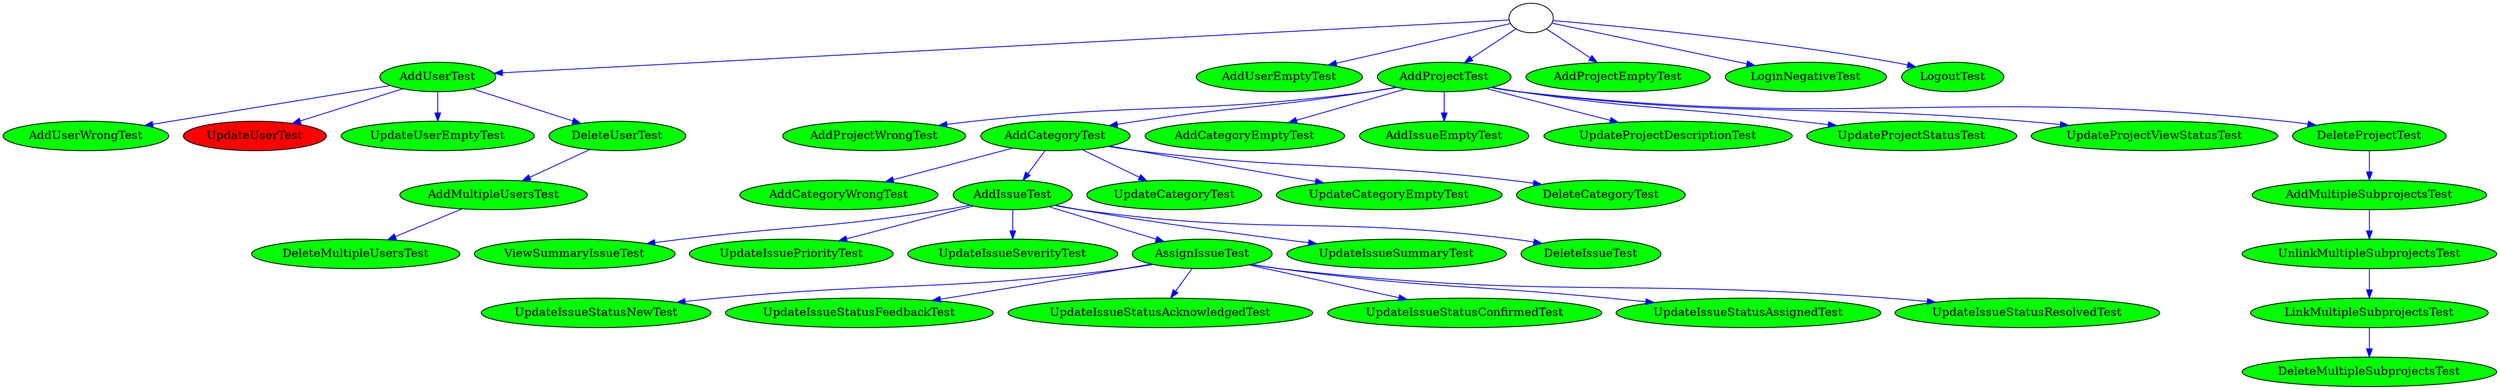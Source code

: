 strict digraph G {
root_925284253 [ label="" color = "black" ];
AddUserTest_1500687265 [ label="AddUserTest" fillcolor="green" style="filled" fontcolor="black" ];
AddUserEmptyTest_816631564 [ label="AddUserEmptyTest" fillcolor="green" style="filled" fontcolor="black" ];
AddProjectTest_1197388394 [ label="AddProjectTest" fillcolor="green" style="filled" fontcolor="black" ];
AddProjectEmptyTest_1438232987 [ label="AddProjectEmptyTest" fillcolor="green" style="filled" fontcolor="black" ];
LoginNegativeTest_308330286 [ label="LoginNegativeTest" fillcolor="green" style="filled" fontcolor="black" ];
LogoutTest_995209981 [ label="LogoutTest" fillcolor="green" style="filled" fontcolor="black" ];
AddUserWrongTest_508251021 [ label="AddUserWrongTest" fillcolor="green" style="filled" fontcolor="black" ];
UpdateUserTest_981193868 [ label="UpdateUserTest" fillcolor="red" style="filled" fontcolor="black" ];
UpdateUserEmptyTest_1166141968 [ label="UpdateUserEmptyTest" fillcolor="green" style="filled" fontcolor="black" ];
DeleteUserTest_744025993 [ label="DeleteUserTest" fillcolor="green" style="filled" fontcolor="black" ];
AddProjectWrongTest_1433151315 [ label="AddProjectWrongTest" fillcolor="green" style="filled" fontcolor="black" ];
AddCategoryTest_470310101 [ label="AddCategoryTest" fillcolor="green" style="filled" fontcolor="black" ];
AddCategoryEmptyTest_1262576930 [ label="AddCategoryEmptyTest" fillcolor="green" style="filled" fontcolor="black" ];
AddIssueEmptyTest_1483970681 [ label="AddIssueEmptyTest" fillcolor="green" style="filled" fontcolor="black" ];
UpdateProjectDescriptionTest_781508690 [ label="UpdateProjectDescriptionTest" fillcolor="green" style="filled" fontcolor="black" ];
UpdateProjectStatusTest_231020039 [ label="UpdateProjectStatusTest" fillcolor="green" style="filled" fontcolor="black" ];
UpdateProjectViewStatusTest_348409195 [ label="UpdateProjectViewStatusTest" fillcolor="green" style="filled" fontcolor="black" ];
DeleteProjectTest_880121547 [ label="DeleteProjectTest" fillcolor="green" style="filled" fontcolor="black" ];
AddMultipleUsersTest_1192431023 [ label="AddMultipleUsersTest" fillcolor="green" style="filled" fontcolor="black" ];
AddCategoryWrongTest_1582092338 [ label="AddCategoryWrongTest" fillcolor="green" style="filled" fontcolor="black" ];
AddIssueTest_1555695894 [ label="AddIssueTest" fillcolor="green" style="filled" fontcolor="black" ];
UpdateCategoryTest_623532021 [ label="UpdateCategoryTest" fillcolor="green" style="filled" fontcolor="black" ];
UpdateCategoryEmptyTest_1041529773 [ label="UpdateCategoryEmptyTest" fillcolor="green" style="filled" fontcolor="black" ];
DeleteCategoryTest_1414492627 [ label="DeleteCategoryTest" fillcolor="green" style="filled" fontcolor="black" ];
AddMultipleSubprojectsTest_1152141601 [ label="AddMultipleSubprojectsTest" fillcolor="green" style="filled" fontcolor="black" ];
DeleteMultipleUsersTest_735374742 [ label="DeleteMultipleUsersTest" fillcolor="green" style="filled" fontcolor="black" ];
ViewSummaryIssueTest_988890860 [ label="ViewSummaryIssueTest" fillcolor="green" style="filled" fontcolor="black" ];
UpdateIssuePriorityTest_196758319 [ label="UpdateIssuePriorityTest" fillcolor="green" style="filled" fontcolor="black" ];
UpdateIssueSeverityTest_667074023 [ label="UpdateIssueSeverityTest" fillcolor="green" style="filled" fontcolor="black" ];
AssignIssueTest_767919175 [ label="AssignIssueTest" fillcolor="green" style="filled" fontcolor="black" ];
UpdateIssueSummaryTest_27528311 [ label="UpdateIssueSummaryTest" fillcolor="green" style="filled" fontcolor="black" ];
DeleteIssueTest_1531284392 [ label="DeleteIssueTest" fillcolor="green" style="filled" fontcolor="black" ];
UnlinkMultipleSubprojectsTest_388451804 [ label="UnlinkMultipleSubprojectsTest" fillcolor="green" style="filled" fontcolor="black" ];
UpdateIssueStatusNewTest_703418536 [ label="UpdateIssueStatusNewTest" fillcolor="green" style="filled" fontcolor="black" ];
UpdateIssueStatusFeedbackTest_1793659792 [ label="UpdateIssueStatusFeedbackTest" fillcolor="green" style="filled" fontcolor="black" ];
UpdateIssueStatusAcknowledgedTest_1592724718 [ label="UpdateIssueStatusAcknowledgedTest" fillcolor="green" style="filled" fontcolor="black" ];
UpdateIssueStatusConfirmedTest_1093865212 [ label="UpdateIssueStatusConfirmedTest" fillcolor="green" style="filled" fontcolor="black" ];
UpdateIssueStatusAssignedTest_897217622 [ label="UpdateIssueStatusAssignedTest" fillcolor="green" style="filled" fontcolor="black" ];
UpdateIssueStatusResolvedTest_251222815 [ label="UpdateIssueStatusResolvedTest" fillcolor="green" style="filled" fontcolor="black" ];
LinkMultipleSubprojectsTest_663506751 [ label="LinkMultipleSubprojectsTest" fillcolor="green" style="filled" fontcolor="black" ];
DeleteMultipleSubprojectsTest_340019224 [ label="DeleteMultipleSubprojectsTest" fillcolor="green" style="filled" fontcolor="black" ];
  root_925284253 -> AddUserTest_1500687265 [ label="" color="blue" ];
  root_925284253 -> AddUserEmptyTest_816631564 [ label="" color="blue" ];
  root_925284253 -> AddProjectTest_1197388394 [ label="" color="blue" ];
  root_925284253 -> AddProjectEmptyTest_1438232987 [ label="" color="blue" ];
  root_925284253 -> LoginNegativeTest_308330286 [ label="" color="blue" ];
  root_925284253 -> LogoutTest_995209981 [ label="" color="blue" ];
  AddUserTest_1500687265 -> AddUserWrongTest_508251021 [ label="" color="blue" ];
  AddUserTest_1500687265 -> UpdateUserTest_981193868 [ label="" color="blue" ];
  AddUserTest_1500687265 -> UpdateUserEmptyTest_1166141968 [ label="" color="blue" ];
  AddUserTest_1500687265 -> DeleteUserTest_744025993 [ label="" color="blue" ];
  AddProjectTest_1197388394 -> AddProjectWrongTest_1433151315 [ label="" color="blue" ];
  AddProjectTest_1197388394 -> AddCategoryTest_470310101 [ label="" color="blue" ];
  AddProjectTest_1197388394 -> AddCategoryEmptyTest_1262576930 [ label="" color="blue" ];
  AddProjectTest_1197388394 -> AddIssueEmptyTest_1483970681 [ label="" color="blue" ];
  AddProjectTest_1197388394 -> UpdateProjectDescriptionTest_781508690 [ label="" color="blue" ];
  AddProjectTest_1197388394 -> UpdateProjectStatusTest_231020039 [ label="" color="blue" ];
  AddProjectTest_1197388394 -> UpdateProjectViewStatusTest_348409195 [ label="" color="blue" ];
  AddProjectTest_1197388394 -> DeleteProjectTest_880121547 [ label="" color="blue" ];
  DeleteUserTest_744025993 -> AddMultipleUsersTest_1192431023 [ label="" color="blue" ];
  AddCategoryTest_470310101 -> AddCategoryWrongTest_1582092338 [ label="" color="blue" ];
  AddCategoryTest_470310101 -> AddIssueTest_1555695894 [ label="" color="blue" ];
  AddCategoryTest_470310101 -> UpdateCategoryTest_623532021 [ label="" color="blue" ];
  AddCategoryTest_470310101 -> UpdateCategoryEmptyTest_1041529773 [ label="" color="blue" ];
  AddCategoryTest_470310101 -> DeleteCategoryTest_1414492627 [ label="" color="blue" ];
  DeleteProjectTest_880121547 -> AddMultipleSubprojectsTest_1152141601 [ label="" color="blue" ];
  AddMultipleUsersTest_1192431023 -> DeleteMultipleUsersTest_735374742 [ label="" color="blue" ];
  AddIssueTest_1555695894 -> ViewSummaryIssueTest_988890860 [ label="" color="blue" ];
  AddIssueTest_1555695894 -> UpdateIssuePriorityTest_196758319 [ label="" color="blue" ];
  AddIssueTest_1555695894 -> UpdateIssueSeverityTest_667074023 [ label="" color="blue" ];
  AddIssueTest_1555695894 -> AssignIssueTest_767919175 [ label="" color="blue" ];
  AddIssueTest_1555695894 -> UpdateIssueSummaryTest_27528311 [ label="" color="blue" ];
  AddIssueTest_1555695894 -> DeleteIssueTest_1531284392 [ label="" color="blue" ];
  AddMultipleSubprojectsTest_1152141601 -> UnlinkMultipleSubprojectsTest_388451804 [ label="" color="blue" ];
  AssignIssueTest_767919175 -> UpdateIssueStatusNewTest_703418536 [ label="" color="blue" ];
  AssignIssueTest_767919175 -> UpdateIssueStatusFeedbackTest_1793659792 [ label="" color="blue" ];
  AssignIssueTest_767919175 -> UpdateIssueStatusAcknowledgedTest_1592724718 [ label="" color="blue" ];
  AssignIssueTest_767919175 -> UpdateIssueStatusConfirmedTest_1093865212 [ label="" color="blue" ];
  AssignIssueTest_767919175 -> UpdateIssueStatusAssignedTest_897217622 [ label="" color="blue" ];
  AssignIssueTest_767919175 -> UpdateIssueStatusResolvedTest_251222815 [ label="" color="blue" ];
  UnlinkMultipleSubprojectsTest_388451804 -> LinkMultipleSubprojectsTest_663506751 [ label="" color="blue" ];
  LinkMultipleSubprojectsTest_663506751 -> DeleteMultipleSubprojectsTest_340019224 [ label="" color="blue" ];
}

